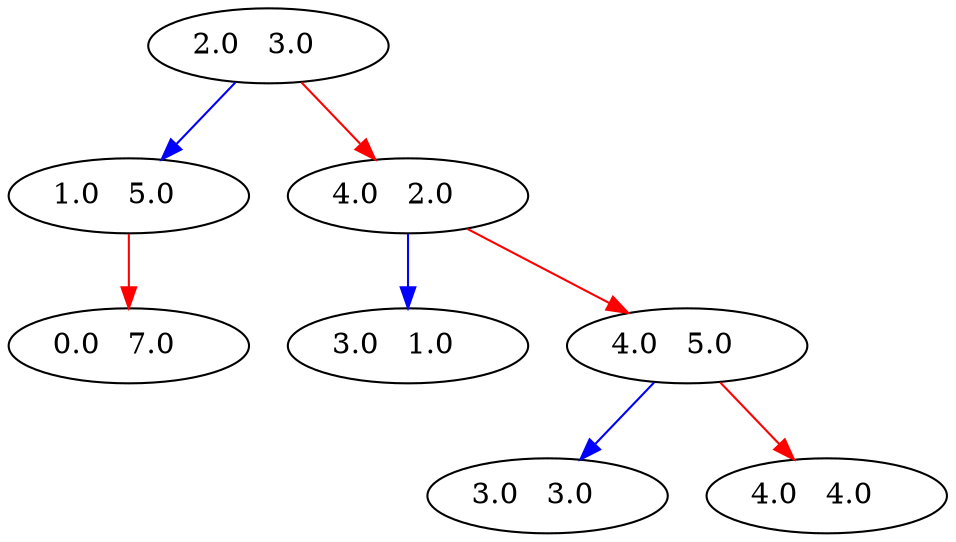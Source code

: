 digraph kDTree {"2.0   3.0   "->"1.0   5.0   "[color = "blue"];"2.0   3.0   "->"4.0   2.0   "[color = "red"];"1.0   5.0   "->"0.0   7.0   "[color = "red"];"4.0   2.0   "->"3.0   1.0   "[color = "blue"];"4.0   2.0   "->"4.0   5.0   "[color = "red"];"4.0   5.0   "->"3.0   3.0   "[color = "blue"];"4.0   5.0   "->"4.0   4.0   "[color = "red"];}